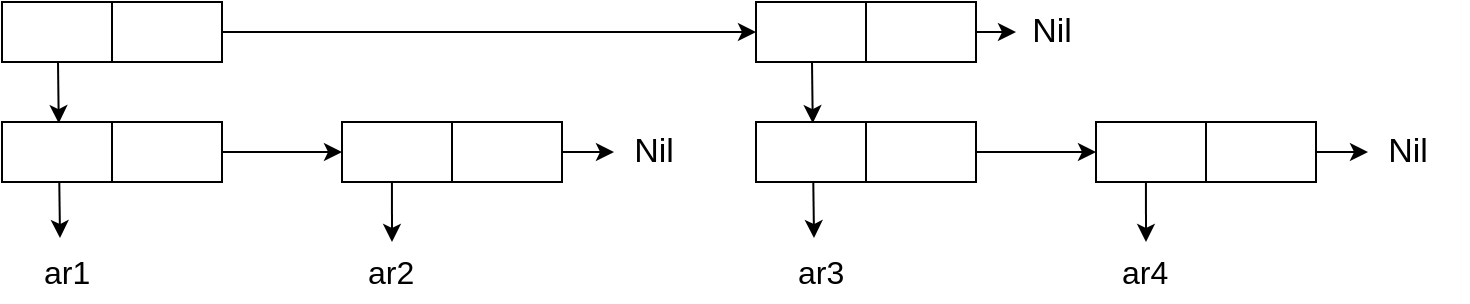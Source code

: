 <mxfile version="20.8.20" type="device"><diagram name="Страница 1" id="WSC03vrUNwwSZIXzXb5u"><mxGraphModel dx="1050" dy="541" grid="1" gridSize="10" guides="1" tooltips="1" connect="1" arrows="1" fold="1" page="1" pageScale="1" pageWidth="827" pageHeight="1169" math="0" shadow="0"><root><mxCell id="0"/><mxCell id="1" parent="0"/><mxCell id="xAHNqknyYCoR5I6Qyhqr-44" value="" style="shape=table;startSize=0;container=1;collapsible=0;childLayout=tableLayout;fontSize=16;" vertex="1" parent="1"><mxGeometry x="103" y="130" width="110" height="30" as="geometry"/></mxCell><mxCell id="xAHNqknyYCoR5I6Qyhqr-45" value="" style="shape=tableRow;horizontal=0;startSize=0;swimlaneHead=0;swimlaneBody=0;strokeColor=inherit;top=0;left=0;bottom=0;right=0;collapsible=0;dropTarget=0;fillColor=none;points=[[0,0.5],[1,0.5]];portConstraint=eastwest;fontSize=16;" vertex="1" parent="xAHNqknyYCoR5I6Qyhqr-44"><mxGeometry width="110" height="30" as="geometry"/></mxCell><mxCell id="xAHNqknyYCoR5I6Qyhqr-46" value="" style="shape=partialRectangle;html=1;whiteSpace=wrap;connectable=0;strokeColor=inherit;overflow=hidden;fillColor=none;top=0;left=0;bottom=0;right=0;pointerEvents=1;fontSize=16;" vertex="1" parent="xAHNqknyYCoR5I6Qyhqr-45"><mxGeometry width="55" height="30" as="geometry"><mxRectangle width="55" height="30" as="alternateBounds"/></mxGeometry></mxCell><mxCell id="xAHNqknyYCoR5I6Qyhqr-47" value="" style="shape=partialRectangle;html=1;whiteSpace=wrap;connectable=0;strokeColor=inherit;overflow=hidden;fillColor=none;top=0;left=0;bottom=0;right=0;pointerEvents=1;fontSize=16;" vertex="1" parent="xAHNqknyYCoR5I6Qyhqr-45"><mxGeometry x="55" width="55" height="30" as="geometry"><mxRectangle width="55" height="30" as="alternateBounds"/></mxGeometry></mxCell><mxCell id="xAHNqknyYCoR5I6Qyhqr-48" value="" style="endArrow=classic;html=1;rounded=0;entryX=0.258;entryY=0.02;entryDx=0;entryDy=0;entryPerimeter=0;" edge="1" parent="1"><mxGeometry width="50" height="50" relative="1" as="geometry"><mxPoint x="131" y="160" as="sourcePoint"/><mxPoint x="131.38" y="190.6" as="targetPoint"/></mxGeometry></mxCell><mxCell id="xAHNqknyYCoR5I6Qyhqr-53" value="" style="shape=table;startSize=0;container=1;collapsible=0;childLayout=tableLayout;fontSize=16;" vertex="1" parent="1"><mxGeometry x="480" y="130" width="110" height="30" as="geometry"/></mxCell><mxCell id="xAHNqknyYCoR5I6Qyhqr-54" value="" style="shape=tableRow;horizontal=0;startSize=0;swimlaneHead=0;swimlaneBody=0;strokeColor=inherit;top=0;left=0;bottom=0;right=0;collapsible=0;dropTarget=0;fillColor=none;points=[[0,0.5],[1,0.5]];portConstraint=eastwest;fontSize=16;" vertex="1" parent="xAHNqknyYCoR5I6Qyhqr-53"><mxGeometry width="110" height="30" as="geometry"/></mxCell><mxCell id="xAHNqknyYCoR5I6Qyhqr-55" value="" style="shape=partialRectangle;html=1;whiteSpace=wrap;connectable=0;strokeColor=inherit;overflow=hidden;fillColor=none;top=0;left=0;bottom=0;right=0;pointerEvents=1;fontSize=16;" vertex="1" parent="xAHNqknyYCoR5I6Qyhqr-54"><mxGeometry width="55" height="30" as="geometry"><mxRectangle width="55" height="30" as="alternateBounds"/></mxGeometry></mxCell><mxCell id="xAHNqknyYCoR5I6Qyhqr-56" value="" style="shape=partialRectangle;html=1;whiteSpace=wrap;connectable=0;strokeColor=inherit;overflow=hidden;fillColor=none;top=0;left=0;bottom=0;right=0;pointerEvents=1;fontSize=16;" vertex="1" parent="xAHNqknyYCoR5I6Qyhqr-54"><mxGeometry x="55" width="55" height="30" as="geometry"><mxRectangle width="55" height="30" as="alternateBounds"/></mxGeometry></mxCell><mxCell id="xAHNqknyYCoR5I6Qyhqr-57" value="" style="endArrow=classic;html=1;rounded=0;entryX=0.258;entryY=0.02;entryDx=0;entryDy=0;entryPerimeter=0;" edge="1" parent="1"><mxGeometry width="50" height="50" relative="1" as="geometry"><mxPoint x="508" y="160" as="sourcePoint"/><mxPoint x="508.38" y="190.6" as="targetPoint"/></mxGeometry></mxCell><mxCell id="xAHNqknyYCoR5I6Qyhqr-58" value="" style="endArrow=classic;html=1;rounded=0;exitX=1;exitY=0.5;exitDx=0;exitDy=0;entryX=0;entryY=0.5;entryDx=0;entryDy=0;" edge="1" parent="1" source="xAHNqknyYCoR5I6Qyhqr-45" target="xAHNqknyYCoR5I6Qyhqr-54"><mxGeometry width="50" height="50" relative="1" as="geometry"><mxPoint x="390" y="310" as="sourcePoint"/><mxPoint x="440" y="260" as="targetPoint"/></mxGeometry></mxCell><mxCell id="xAHNqknyYCoR5I6Qyhqr-59" value="" style="shape=table;startSize=0;container=1;collapsible=0;childLayout=tableLayout;fontSize=16;" vertex="1" parent="1"><mxGeometry x="103" y="190" width="110" height="30" as="geometry"/></mxCell><mxCell id="xAHNqknyYCoR5I6Qyhqr-60" value="" style="shape=tableRow;horizontal=0;startSize=0;swimlaneHead=0;swimlaneBody=0;strokeColor=inherit;top=0;left=0;bottom=0;right=0;collapsible=0;dropTarget=0;fillColor=none;points=[[0,0.5],[1,0.5]];portConstraint=eastwest;fontSize=16;" vertex="1" parent="xAHNqknyYCoR5I6Qyhqr-59"><mxGeometry width="110" height="30" as="geometry"/></mxCell><mxCell id="xAHNqknyYCoR5I6Qyhqr-61" value="" style="shape=partialRectangle;html=1;whiteSpace=wrap;connectable=0;strokeColor=inherit;overflow=hidden;fillColor=none;top=0;left=0;bottom=0;right=0;pointerEvents=1;fontSize=16;" vertex="1" parent="xAHNqknyYCoR5I6Qyhqr-60"><mxGeometry width="55" height="30" as="geometry"><mxRectangle width="55" height="30" as="alternateBounds"/></mxGeometry></mxCell><mxCell id="xAHNqknyYCoR5I6Qyhqr-62" value="" style="shape=partialRectangle;html=1;whiteSpace=wrap;connectable=0;strokeColor=inherit;overflow=hidden;fillColor=none;top=0;left=0;bottom=0;right=0;pointerEvents=1;fontSize=16;" vertex="1" parent="xAHNqknyYCoR5I6Qyhqr-60"><mxGeometry x="55" width="55" height="30" as="geometry"><mxRectangle width="55" height="30" as="alternateBounds"/></mxGeometry></mxCell><mxCell id="xAHNqknyYCoR5I6Qyhqr-63" value="" style="endArrow=classic;html=1;rounded=0;fontSize=17;exitX=1;exitY=0.5;exitDx=0;exitDy=0;entryX=0;entryY=0.5;entryDx=0;entryDy=0;" edge="1" parent="1" source="xAHNqknyYCoR5I6Qyhqr-60" target="xAHNqknyYCoR5I6Qyhqr-65"><mxGeometry width="50" height="50" relative="1" as="geometry"><mxPoint x="152" y="270" as="sourcePoint"/><mxPoint x="222" y="205" as="targetPoint"/></mxGeometry></mxCell><mxCell id="xAHNqknyYCoR5I6Qyhqr-64" value="" style="shape=table;startSize=0;container=1;collapsible=0;childLayout=tableLayout;fontSize=16;" vertex="1" parent="1"><mxGeometry x="273" y="190" width="110" height="30" as="geometry"/></mxCell><mxCell id="xAHNqknyYCoR5I6Qyhqr-65" value="" style="shape=tableRow;horizontal=0;startSize=0;swimlaneHead=0;swimlaneBody=0;strokeColor=inherit;top=0;left=0;bottom=0;right=0;collapsible=0;dropTarget=0;fillColor=none;points=[[0,0.5],[1,0.5]];portConstraint=eastwest;fontSize=16;" vertex="1" parent="xAHNqknyYCoR5I6Qyhqr-64"><mxGeometry width="110" height="30" as="geometry"/></mxCell><mxCell id="xAHNqknyYCoR5I6Qyhqr-66" value="" style="shape=partialRectangle;html=1;whiteSpace=wrap;connectable=0;strokeColor=inherit;overflow=hidden;fillColor=none;top=0;left=0;bottom=0;right=0;pointerEvents=1;fontSize=16;" vertex="1" parent="xAHNqknyYCoR5I6Qyhqr-65"><mxGeometry width="55" height="30" as="geometry"><mxRectangle width="55" height="30" as="alternateBounds"/></mxGeometry></mxCell><mxCell id="xAHNqknyYCoR5I6Qyhqr-67" value="" style="shape=partialRectangle;html=1;whiteSpace=wrap;connectable=0;strokeColor=inherit;overflow=hidden;fillColor=none;top=0;left=0;bottom=0;right=0;pointerEvents=1;fontSize=16;" vertex="1" parent="xAHNqknyYCoR5I6Qyhqr-65"><mxGeometry x="55" width="55" height="30" as="geometry"><mxRectangle width="55" height="30" as="alternateBounds"/></mxGeometry></mxCell><mxCell id="xAHNqknyYCoR5I6Qyhqr-68" value="" style="endArrow=classic;html=1;rounded=0;fontSize=17;exitX=1;exitY=0.5;exitDx=0;exitDy=0;" edge="1" parent="1" source="xAHNqknyYCoR5I6Qyhqr-65"><mxGeometry width="50" height="50" relative="1" as="geometry"><mxPoint x="359" y="280" as="sourcePoint"/><mxPoint x="409" y="205" as="targetPoint"/></mxGeometry></mxCell><mxCell id="xAHNqknyYCoR5I6Qyhqr-69" value="Nil" style="text;html=1;strokeColor=none;fillColor=none;align=center;verticalAlign=middle;whiteSpace=wrap;rounded=0;fontSize=17;" vertex="1" parent="1"><mxGeometry x="399" y="190" width="60" height="30" as="geometry"/></mxCell><mxCell id="xAHNqknyYCoR5I6Qyhqr-71" value="" style="endArrow=classic;html=1;rounded=0;exitX=1;exitY=0.5;exitDx=0;exitDy=0;" edge="1" parent="1" source="xAHNqknyYCoR5I6Qyhqr-54"><mxGeometry width="50" height="50" relative="1" as="geometry"><mxPoint x="390" y="280" as="sourcePoint"/><mxPoint x="610" y="145" as="targetPoint"/></mxGeometry></mxCell><mxCell id="xAHNqknyYCoR5I6Qyhqr-73" value="Nil" style="text;html=1;strokeColor=none;fillColor=none;align=center;verticalAlign=middle;whiteSpace=wrap;rounded=0;fontSize=17;" vertex="1" parent="1"><mxGeometry x="598" y="130" width="60" height="30" as="geometry"/></mxCell><mxCell id="xAHNqknyYCoR5I6Qyhqr-74" value="" style="endArrow=classic;html=1;rounded=0;exitX=0.224;exitY=1.06;exitDx=0;exitDy=0;exitPerimeter=0;" edge="1" parent="1"><mxGeometry width="50" height="50" relative="1" as="geometry"><mxPoint x="131.64" y="219.8" as="sourcePoint"/><mxPoint x="132" y="248" as="targetPoint"/></mxGeometry></mxCell><mxCell id="xAHNqknyYCoR5I6Qyhqr-75" value="" style="endArrow=classic;html=1;rounded=0;exitX=0.227;exitY=1.007;exitDx=0;exitDy=0;exitPerimeter=0;" edge="1" parent="1" source="xAHNqknyYCoR5I6Qyhqr-65"><mxGeometry width="50" height="50" relative="1" as="geometry"><mxPoint x="151" y="180" as="sourcePoint"/><mxPoint x="298" y="250" as="targetPoint"/></mxGeometry></mxCell><mxCell id="xAHNqknyYCoR5I6Qyhqr-76" value="ar1" style="text;strokeColor=none;fillColor=none;align=left;verticalAlign=middle;spacingLeft=4;spacingRight=4;overflow=hidden;points=[[0,0.5],[1,0.5]];portConstraint=eastwest;rotatable=0;whiteSpace=wrap;html=1;fontSize=16;" vertex="1" parent="1"><mxGeometry x="118" y="250" width="80" height="30" as="geometry"/></mxCell><mxCell id="xAHNqknyYCoR5I6Qyhqr-77" value="ar2" style="text;strokeColor=none;fillColor=none;align=left;verticalAlign=middle;spacingLeft=4;spacingRight=4;overflow=hidden;points=[[0,0.5],[1,0.5]];portConstraint=eastwest;rotatable=0;whiteSpace=wrap;html=1;fontSize=16;" vertex="1" parent="1"><mxGeometry x="280" y="250" width="80" height="30" as="geometry"/></mxCell><mxCell id="xAHNqknyYCoR5I6Qyhqr-78" value="" style="shape=table;startSize=0;container=1;collapsible=0;childLayout=tableLayout;fontSize=16;" vertex="1" parent="1"><mxGeometry x="480" y="190" width="110" height="30" as="geometry"/></mxCell><mxCell id="xAHNqknyYCoR5I6Qyhqr-79" value="" style="shape=tableRow;horizontal=0;startSize=0;swimlaneHead=0;swimlaneBody=0;strokeColor=inherit;top=0;left=0;bottom=0;right=0;collapsible=0;dropTarget=0;fillColor=none;points=[[0,0.5],[1,0.5]];portConstraint=eastwest;fontSize=16;" vertex="1" parent="xAHNqknyYCoR5I6Qyhqr-78"><mxGeometry width="110" height="30" as="geometry"/></mxCell><mxCell id="xAHNqknyYCoR5I6Qyhqr-80" value="" style="shape=partialRectangle;html=1;whiteSpace=wrap;connectable=0;strokeColor=inherit;overflow=hidden;fillColor=none;top=0;left=0;bottom=0;right=0;pointerEvents=1;fontSize=16;" vertex="1" parent="xAHNqknyYCoR5I6Qyhqr-79"><mxGeometry width="55" height="30" as="geometry"><mxRectangle width="55" height="30" as="alternateBounds"/></mxGeometry></mxCell><mxCell id="xAHNqknyYCoR5I6Qyhqr-81" value="" style="shape=partialRectangle;html=1;whiteSpace=wrap;connectable=0;strokeColor=inherit;overflow=hidden;fillColor=none;top=0;left=0;bottom=0;right=0;pointerEvents=1;fontSize=16;" vertex="1" parent="xAHNqknyYCoR5I6Qyhqr-79"><mxGeometry x="55" width="55" height="30" as="geometry"><mxRectangle width="55" height="30" as="alternateBounds"/></mxGeometry></mxCell><mxCell id="xAHNqknyYCoR5I6Qyhqr-82" value="" style="endArrow=classic;html=1;rounded=0;fontSize=17;exitX=1;exitY=0.5;exitDx=0;exitDy=0;entryX=0;entryY=0.5;entryDx=0;entryDy=0;" edge="1" parent="1" source="xAHNqknyYCoR5I6Qyhqr-79" target="xAHNqknyYCoR5I6Qyhqr-84"><mxGeometry width="50" height="50" relative="1" as="geometry"><mxPoint x="529" y="270" as="sourcePoint"/><mxPoint x="599" y="205" as="targetPoint"/></mxGeometry></mxCell><mxCell id="xAHNqknyYCoR5I6Qyhqr-83" value="" style="shape=table;startSize=0;container=1;collapsible=0;childLayout=tableLayout;fontSize=16;" vertex="1" parent="1"><mxGeometry x="650" y="190" width="110" height="30" as="geometry"/></mxCell><mxCell id="xAHNqknyYCoR5I6Qyhqr-84" value="" style="shape=tableRow;horizontal=0;startSize=0;swimlaneHead=0;swimlaneBody=0;strokeColor=inherit;top=0;left=0;bottom=0;right=0;collapsible=0;dropTarget=0;fillColor=none;points=[[0,0.5],[1,0.5]];portConstraint=eastwest;fontSize=16;" vertex="1" parent="xAHNqknyYCoR5I6Qyhqr-83"><mxGeometry width="110" height="30" as="geometry"/></mxCell><mxCell id="xAHNqknyYCoR5I6Qyhqr-85" value="" style="shape=partialRectangle;html=1;whiteSpace=wrap;connectable=0;strokeColor=inherit;overflow=hidden;fillColor=none;top=0;left=0;bottom=0;right=0;pointerEvents=1;fontSize=16;" vertex="1" parent="xAHNqknyYCoR5I6Qyhqr-84"><mxGeometry width="55" height="30" as="geometry"><mxRectangle width="55" height="30" as="alternateBounds"/></mxGeometry></mxCell><mxCell id="xAHNqknyYCoR5I6Qyhqr-86" value="" style="shape=partialRectangle;html=1;whiteSpace=wrap;connectable=0;strokeColor=inherit;overflow=hidden;fillColor=none;top=0;left=0;bottom=0;right=0;pointerEvents=1;fontSize=16;" vertex="1" parent="xAHNqknyYCoR5I6Qyhqr-84"><mxGeometry x="55" width="55" height="30" as="geometry"><mxRectangle width="55" height="30" as="alternateBounds"/></mxGeometry></mxCell><mxCell id="xAHNqknyYCoR5I6Qyhqr-87" value="" style="endArrow=classic;html=1;rounded=0;fontSize=17;exitX=1;exitY=0.5;exitDx=0;exitDy=0;" edge="1" parent="1" source="xAHNqknyYCoR5I6Qyhqr-84"><mxGeometry width="50" height="50" relative="1" as="geometry"><mxPoint x="736" y="280" as="sourcePoint"/><mxPoint x="786" y="205" as="targetPoint"/></mxGeometry></mxCell><mxCell id="xAHNqknyYCoR5I6Qyhqr-88" value="Nil" style="text;html=1;strokeColor=none;fillColor=none;align=center;verticalAlign=middle;whiteSpace=wrap;rounded=0;fontSize=17;" vertex="1" parent="1"><mxGeometry x="776" y="190" width="60" height="30" as="geometry"/></mxCell><mxCell id="xAHNqknyYCoR5I6Qyhqr-89" value="" style="endArrow=classic;html=1;rounded=0;exitX=0.224;exitY=1.06;exitDx=0;exitDy=0;exitPerimeter=0;" edge="1" parent="1"><mxGeometry width="50" height="50" relative="1" as="geometry"><mxPoint x="508.64" y="219.8" as="sourcePoint"/><mxPoint x="509" y="248" as="targetPoint"/></mxGeometry></mxCell><mxCell id="xAHNqknyYCoR5I6Qyhqr-90" value="" style="endArrow=classic;html=1;rounded=0;exitX=0.227;exitY=1.007;exitDx=0;exitDy=0;exitPerimeter=0;" edge="1" parent="1" source="xAHNqknyYCoR5I6Qyhqr-84"><mxGeometry width="50" height="50" relative="1" as="geometry"><mxPoint x="528" y="180" as="sourcePoint"/><mxPoint x="675" y="250" as="targetPoint"/></mxGeometry></mxCell><mxCell id="xAHNqknyYCoR5I6Qyhqr-91" value="ar3" style="text;strokeColor=none;fillColor=none;align=left;verticalAlign=middle;spacingLeft=4;spacingRight=4;overflow=hidden;points=[[0,0.5],[1,0.5]];portConstraint=eastwest;rotatable=0;whiteSpace=wrap;html=1;fontSize=16;" vertex="1" parent="1"><mxGeometry x="495" y="250" width="80" height="30" as="geometry"/></mxCell><mxCell id="xAHNqknyYCoR5I6Qyhqr-92" value="ar4" style="text;strokeColor=none;fillColor=none;align=left;verticalAlign=middle;spacingLeft=4;spacingRight=4;overflow=hidden;points=[[0,0.5],[1,0.5]];portConstraint=eastwest;rotatable=0;whiteSpace=wrap;html=1;fontSize=16;" vertex="1" parent="1"><mxGeometry x="657" y="250" width="80" height="30" as="geometry"/></mxCell></root></mxGraphModel></diagram></mxfile>